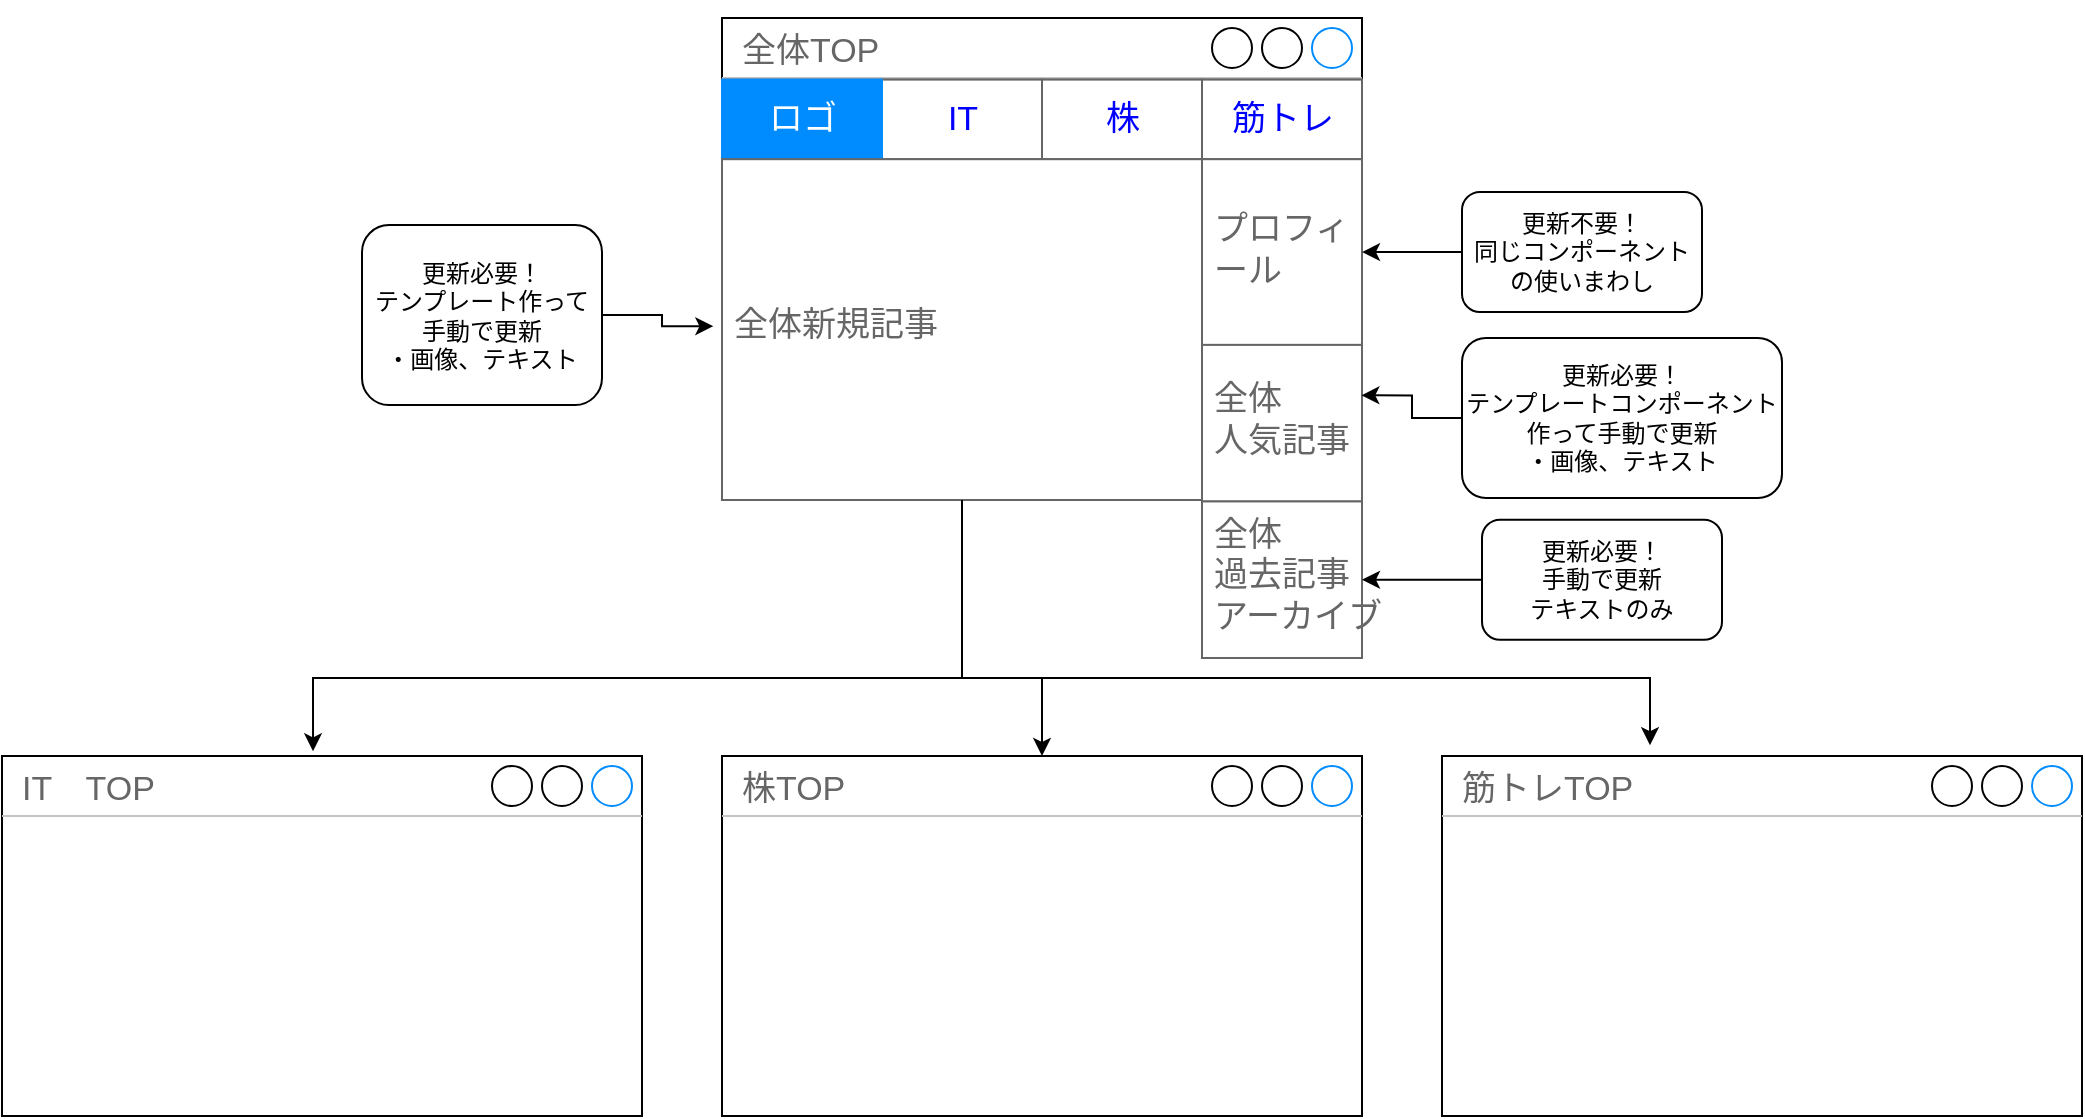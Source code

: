 <mxfile>
    <diagram id="Hh3dA76pl4SnnZbwMl85" name="Page-1">
        <mxGraphModel dx="1225" dy="1456" grid="1" gridSize="10" guides="1" tooltips="1" connect="1" arrows="1" fold="1" page="1" pageScale="1" pageWidth="827" pageHeight="1169" math="0" shadow="0">
            <root>
                <mxCell id="0"/>
                <mxCell id="1" parent="0"/>
                <mxCell id="16" value="筋トレTOP" style="strokeWidth=1;shadow=0;dashed=0;align=center;html=1;shape=mxgraph.mockup.containers.window;align=left;verticalAlign=top;spacingLeft=8;strokeColor2=#008cff;strokeColor3=#c4c4c4;fontColor=#666666;mainText=;fontSize=17;labelBackgroundColor=none;" parent="1" vertex="1">
                    <mxGeometry x="600" y="199" width="320" height="180" as="geometry"/>
                </mxCell>
                <mxCell id="17" value="IT　TOP" style="strokeWidth=1;shadow=0;dashed=0;align=center;html=1;shape=mxgraph.mockup.containers.window;align=left;verticalAlign=top;spacingLeft=8;strokeColor2=#008cff;strokeColor3=#c4c4c4;fontColor=#666666;mainText=;fontSize=17;labelBackgroundColor=none;" parent="1" vertex="1">
                    <mxGeometry x="-120" y="199" width="320" height="180" as="geometry"/>
                </mxCell>
                <mxCell id="18" value="株TOP" style="strokeWidth=1;shadow=0;dashed=0;align=center;html=1;shape=mxgraph.mockup.containers.window;align=left;verticalAlign=top;spacingLeft=8;strokeColor2=#008cff;strokeColor3=#c4c4c4;fontColor=#666666;mainText=;fontSize=17;labelBackgroundColor=none;" parent="1" vertex="1">
                    <mxGeometry x="240" y="199" width="320" height="180" as="geometry"/>
                </mxCell>
                <mxCell id="25" value="" style="group" parent="1" vertex="1" connectable="0">
                    <mxGeometry x="240" y="-179" width="320" height="329" as="geometry"/>
                </mxCell>
                <mxCell id="6" value="全体TOP" style="strokeWidth=1;shadow=0;dashed=0;align=right;html=1;shape=mxgraph.mockup.containers.window;align=left;verticalAlign=top;spacingLeft=8;strokeColor2=#008cff;strokeColor3=#c4c4c4;fontColor=#666666;mainText=;fontSize=17;labelBackgroundColor=none;" parent="25" vertex="1">
                    <mxGeometry y="9" width="320" height="238.79" as="geometry"/>
                </mxCell>
                <mxCell id="8" value="" style="strokeWidth=1;shadow=0;dashed=0;align=center;html=1;shape=mxgraph.mockup.text.rrect;rSize=0;strokeColor=#666666;" parent="25" vertex="1">
                    <mxGeometry y="39.798" width="320" height="39.798" as="geometry"/>
                </mxCell>
                <mxCell id="9" value="IT" style="strokeColor=inherit;fillColor=inherit;gradientColor=inherit;strokeWidth=1;shadow=0;dashed=0;align=center;html=1;shape=mxgraph.mockup.text.rrect;rSize=0;fontSize=17;fontColor=#0000ff;" parent="8" vertex="1">
                    <mxGeometry x="80" width="80" height="39.798" as="geometry"/>
                </mxCell>
                <mxCell id="10" value="株" style="strokeColor=inherit;fillColor=inherit;gradientColor=inherit;strokeWidth=1;shadow=0;dashed=0;align=center;html=1;shape=mxgraph.mockup.text.rrect;rSize=0;fontSize=17;fontColor=#0000ff;" parent="8" vertex="1">
                    <mxGeometry x="160" width="80" height="39.798" as="geometry"/>
                </mxCell>
                <mxCell id="11" value="筋トレ" style="strokeColor=inherit;fillColor=inherit;gradientColor=inherit;strokeWidth=1;shadow=0;dashed=0;align=center;html=1;shape=mxgraph.mockup.text.rrect;rSize=0;fontSize=17;fontColor=#0000ff;" parent="8" vertex="1">
                    <mxGeometry x="240" width="80" height="39.798" as="geometry"/>
                </mxCell>
                <mxCell id="12" value="ロゴ" style="strokeWidth=1;shadow=0;dashed=0;align=center;html=1;shape=mxgraph.mockup.text.rrect;rSize=0;fontSize=17;fontColor=#ffffff;fillColor=#008cff;strokeColor=#008cff;" parent="8" vertex="1">
                    <mxGeometry width="80" height="39.798" as="geometry"/>
                </mxCell>
                <mxCell id="20" value="プロフィ&lt;br&gt;ール" style="strokeWidth=1;shadow=0;dashed=0;align=center;html=1;shape=mxgraph.mockup.text.textBox;fontColor=#666666;align=left;fontSize=17;spacingLeft=4;spacingTop=-3;strokeColor=#666666;mainText=" parent="25" vertex="1">
                    <mxGeometry x="240" y="79.597" width="80" height="92.863" as="geometry"/>
                </mxCell>
                <mxCell id="21" value="全体&lt;br&gt;人気記事" style="strokeWidth=1;shadow=0;dashed=0;align=center;html=1;shape=mxgraph.mockup.text.textBox;fontColor=#666666;align=left;fontSize=17;spacingLeft=4;spacingTop=-3;strokeColor=#666666;mainText=" parent="25" vertex="1">
                    <mxGeometry x="240" y="172.46" width="80" height="78.27" as="geometry"/>
                </mxCell>
                <mxCell id="22" value="全体&lt;br&gt;過去記事&lt;br&gt;アーカイブ" style="strokeWidth=1;shadow=0;dashed=0;align=center;html=1;shape=mxgraph.mockup.text.textBox;fontColor=#666666;align=left;fontSize=17;spacingLeft=4;spacingTop=-3;strokeColor=#666666;mainText=" parent="25" vertex="1">
                    <mxGeometry x="240" y="250.73" width="80" height="78.27" as="geometry"/>
                </mxCell>
                <mxCell id="23" value="&lt;div&gt;&lt;span&gt;全体新規記事&lt;/span&gt;&lt;/div&gt;" style="strokeWidth=1;shadow=0;dashed=0;align=center;html=1;shape=mxgraph.mockup.text.textBox;fontColor=#666666;align=left;fontSize=17;spacingLeft=4;spacingTop=-3;strokeColor=#666666;mainText=" parent="25" vertex="1">
                    <mxGeometry y="79.6" width="240" height="170.4" as="geometry"/>
                </mxCell>
                <mxCell id="27" style="edgeStyle=orthogonalEdgeStyle;rounded=0;orthogonalLoop=1;jettySize=auto;html=1;" parent="1" source="26" target="20" edge="1">
                    <mxGeometry relative="1" as="geometry">
                        <Array as="points">
                            <mxPoint x="660" y="-53"/>
                        </Array>
                    </mxGeometry>
                </mxCell>
                <mxCell id="26" value="更新不要！&lt;br&gt;同じコンポーネントの使いまわし" style="rounded=1;whiteSpace=wrap;html=1;align=center;" parent="1" vertex="1">
                    <mxGeometry x="610" y="-82.97" width="120" height="60" as="geometry"/>
                </mxCell>
                <mxCell id="29" style="edgeStyle=orthogonalEdgeStyle;rounded=0;orthogonalLoop=1;jettySize=auto;html=1;entryX=0.996;entryY=0.322;entryDx=0;entryDy=0;entryPerimeter=0;" parent="1" source="28" target="21" edge="1">
                    <mxGeometry relative="1" as="geometry"/>
                </mxCell>
                <mxCell id="28" value="更新必要！&lt;br&gt;テンプレートコンポーネント作って手動で更新&lt;br&gt;・画像、テキスト" style="rounded=1;whiteSpace=wrap;html=1;align=center;" parent="1" vertex="1">
                    <mxGeometry x="610" y="-10" width="160" height="80" as="geometry"/>
                </mxCell>
                <mxCell id="31" style="edgeStyle=orthogonalEdgeStyle;rounded=0;orthogonalLoop=1;jettySize=auto;html=1;" parent="1" source="30" target="22" edge="1">
                    <mxGeometry relative="1" as="geometry"/>
                </mxCell>
                <mxCell id="30" value="更新必要！&lt;br&gt;手動で更新&lt;br&gt;テキストのみ" style="rounded=1;whiteSpace=wrap;html=1;align=center;" parent="1" vertex="1">
                    <mxGeometry x="620" y="80.86" width="120" height="60" as="geometry"/>
                </mxCell>
                <mxCell id="33" style="edgeStyle=orthogonalEdgeStyle;rounded=0;orthogonalLoop=1;jettySize=auto;html=1;entryX=-0.018;entryY=0.49;entryDx=0;entryDy=0;entryPerimeter=0;" parent="1" source="32" target="23" edge="1">
                    <mxGeometry relative="1" as="geometry"/>
                </mxCell>
                <mxCell id="32" value="更新必要！&lt;br&gt;テンプレート作って手動で更新&lt;br&gt;・画像、テキスト" style="rounded=1;whiteSpace=wrap;html=1;align=center;" parent="1" vertex="1">
                    <mxGeometry x="60" y="-66.47" width="120" height="90" as="geometry"/>
                </mxCell>
                <mxCell id="34" style="edgeStyle=orthogonalEdgeStyle;rounded=0;orthogonalLoop=1;jettySize=auto;html=1;entryX=0.486;entryY=-0.013;entryDx=0;entryDy=0;entryPerimeter=0;" parent="1" source="23" target="17" edge="1">
                    <mxGeometry relative="1" as="geometry">
                        <Array as="points">
                            <mxPoint x="360" y="160"/>
                            <mxPoint x="36" y="160"/>
                        </Array>
                    </mxGeometry>
                </mxCell>
                <mxCell id="35" style="edgeStyle=orthogonalEdgeStyle;rounded=0;orthogonalLoop=1;jettySize=auto;html=1;" parent="1" source="23" target="18" edge="1">
                    <mxGeometry relative="1" as="geometry">
                        <Array as="points">
                            <mxPoint x="360" y="160"/>
                            <mxPoint x="400" y="160"/>
                        </Array>
                    </mxGeometry>
                </mxCell>
                <mxCell id="36" style="edgeStyle=orthogonalEdgeStyle;rounded=0;orthogonalLoop=1;jettySize=auto;html=1;entryX=0.325;entryY=-0.03;entryDx=0;entryDy=0;entryPerimeter=0;" parent="1" source="23" target="16" edge="1">
                    <mxGeometry relative="1" as="geometry">
                        <Array as="points">
                            <mxPoint x="360" y="160"/>
                            <mxPoint x="704" y="160"/>
                        </Array>
                    </mxGeometry>
                </mxCell>
            </root>
        </mxGraphModel>
    </diagram>
</mxfile>